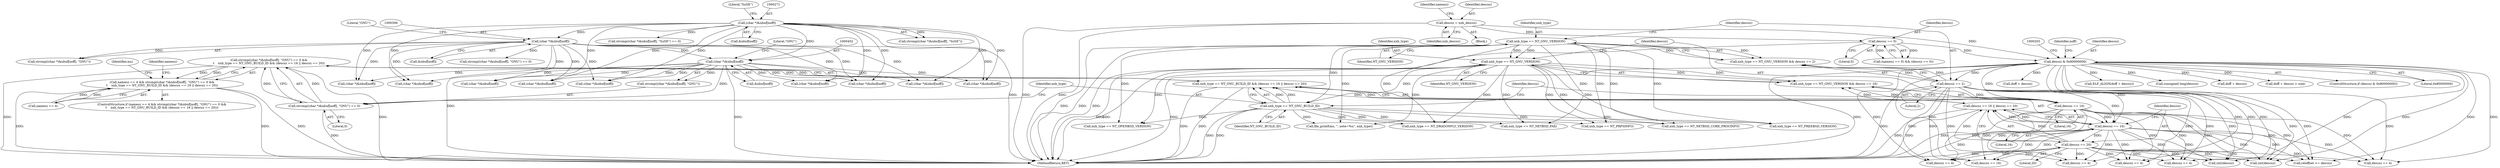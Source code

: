 digraph "0_file_39c7ac1106be844a5296d3eb5971946cc09ffda0@API" {
"1000448" [label="(Call,strcmp((char *)&nbuf[noff], \"GNU\") == 0 &&\n\t    xnh_type == NT_GNU_BUILD_ID && (descsz == 16 || descsz == 20))"];
"1000449" [label="(Call,strcmp((char *)&nbuf[noff], \"GNU\") == 0)"];
"1000451" [label="(Call,(char *)&nbuf[noff])"];
"1000305" [label="(Call,(char *)&nbuf[noff])"];
"1000270" [label="(Call,(char *)&nbuf[noff])"];
"1000459" [label="(Call,xnh_type == NT_GNU_BUILD_ID && (descsz == 16 || descsz == 20))"];
"1000460" [label="(Call,xnh_type == NT_GNU_BUILD_ID)"];
"1000314" [label="(Call,xnh_type == NT_GNU_VERSION)"];
"1000279" [label="(Call,xnh_type == NT_GNU_VERSION)"];
"1000463" [label="(Call,descsz == 16 || descsz == 20)"];
"1000464" [label="(Call,descsz == 16)"];
"1000317" [label="(Call,descsz == 16)"];
"1000282" [label="(Call,descsz == 2)"];
"1000198" [label="(Call,descsz & 0x80000000)"];
"1000163" [label="(Call,descsz = xnh_descsz)"];
"1000171" [label="(Call,descsz == 0)"];
"1000467" [label="(Call,descsz == 20)"];
"1000444" [label="(Call,namesz == 4 && strcmp((char *)&nbuf[noff], \"GNU\") == 0 &&\n\t    xnh_type == NT_GNU_BUILD_ID && (descsz == 16 || descsz == 20))"];
"1000624" [label="(Call,(char *)&nbuf[noff])"];
"1000465" [label="(Identifier,descsz)"];
"1000281" [label="(Identifier,NT_GNU_VERSION)"];
"1000449" [label="(Call,strcmp((char *)&nbuf[noff], \"GNU\") == 0)"];
"1000272" [label="(Call,&nbuf[noff])"];
"1000282" [label="(Call,descsz == 2)"];
"1000468" [label="(Identifier,descsz)"];
"1000314" [label="(Call,xnh_type == NT_GNU_VERSION)"];
"1000462" [label="(Identifier,NT_GNU_BUILD_ID)"];
"1000756" [label="(Call,(char *)&nbuf[noff])"];
"1000317" [label="(Call,descsz == 16)"];
"1000169" [label="(Identifier,namesz)"];
"1000906" [label="(Call,(char *)&nbuf[noff])"];
"1000458" [label="(Literal,0)"];
"1000280" [label="(Identifier,xnh_type)"];
"1000198" [label="(Call,descsz & 0x80000000)"];
"1000638" [label="(Call,descsz == 4)"];
"1000276" [label="(Literal,\"SuSE\")"];
"1000318" [label="(Identifier,descsz)"];
"1000804" [label="(Call,xnh_type == NT_DRAGONFLY_VERSION)"];
"1000213" [label="(Identifier,noff)"];
"1000872" [label="(Call,(char *)&nbuf[noff])"];
"1000445" [label="(Call,namesz == 4)"];
"1000699" [label="(Call,file_printf(ms, \", note=%u\", xnh_type))"];
"1000163" [label="(Call,descsz = xnh_descsz)"];
"1000284" [label="(Literal,2)"];
"1001093" [label="(Call,reloffset >= descsz)"];
"1000233" [label="(Call,doff + descsz)"];
"1000232" [label="(Call,ELF_ALIGN(doff + descsz))"];
"1000469" [label="(Literal,20)"];
"1000717" [label="(Call,(char *)&nbuf[noff])"];
"1000450" [label="(Call,strcmp((char *)&nbuf[noff], \"GNU\"))"];
"1000305" [label="(Call,(char *)&nbuf[noff])"];
"1000542" [label="(Call,descsz == 4)"];
"1000768" [label="(Call,descsz == 4)"];
"1000207" [label="(Call,(unsigned long)descsz)"];
"1000238" [label="(Call,doff + descsz)"];
"1000199" [label="(Identifier,descsz)"];
"1000303" [label="(Call,strcmp((char *)&nbuf[noff], \"GNU\") == 0)"];
"1000463" [label="(Call,descsz == 16 || descsz == 20)"];
"1000662" [label="(Call,(int)descsz)"];
"1000269" [label="(Call,strcmp((char *)&nbuf[noff], \"SuSE\"))"];
"1000171" [label="(Call,descsz == 0)"];
"1000460" [label="(Call,xnh_type == NT_GNU_BUILD_ID)"];
"1000279" [label="(Call,xnh_type == NT_GNU_VERSION)"];
"1000459" [label="(Call,xnh_type == NT_GNU_BUILD_ID && (descsz == 16 || descsz == 20))"];
"1000682" [label="(Call,(int)descsz)"];
"1000925" [label="(Call,(char *)&nbuf[noff])"];
"1000457" [label="(Literal,\"GNU\")"];
"1000283" [label="(Identifier,descsz)"];
"1000268" [label="(Call,strcmp((char *)&nbuf[noff], \"SuSE\") == 0)"];
"1000237" [label="(Call,doff + descsz > size)"];
"1000315" [label="(Identifier,xnh_type)"];
"1000443" [label="(ControlStructure,if (namesz == 4 && strcmp((char *)&nbuf[noff], \"GNU\") == 0 &&\n\t    xnh_type == NT_GNU_BUILD_ID && (descsz == 16 || descsz == 20)))"];
"1000539" [label="(Call,xnh_type == NT_NETBSD_PAX)"];
"1000173" [label="(Literal,0)"];
"1000466" [label="(Literal,16)"];
"1000270" [label="(Call,(char *)&nbuf[noff])"];
"1000464" [label="(Call,descsz == 16)"];
"1000164" [label="(Identifier,descsz)"];
"1000311" [label="(Literal,\"GNU\")"];
"1001237" [label="(MethodReturn,RET)"];
"1000165" [label="(Identifier,xnh_descsz)"];
"1000530" [label="(Call,(char *)&nbuf[noff])"];
"1000197" [label="(ControlStructure,if (descsz & 0x80000000))"];
"1000731" [label="(Call,descsz == 4)"];
"1000479" [label="(Call,descsz == 16)"];
"1001036" [label="(Call,xnh_type == NT_PRPSINFO)"];
"1000304" [label="(Call,strcmp((char *)&nbuf[noff], \"GNU\"))"];
"1000167" [label="(Call,(namesz == 0) && (descsz == 0))"];
"1000307" [label="(Call,&nbuf[noff])"];
"1000451" [label="(Call,(char *)&nbuf[noff])"];
"1000476" [label="(Identifier,ms)"];
"1000795" [label="(Call,(char *)&nbuf[noff])"];
"1000981" [label="(Call,xnh_type == NT_NETBSD_CORE_PROCINFO)"];
"1000200" [label="(Literal,0x80000000)"];
"1000316" [label="(Identifier,NT_GNU_VERSION)"];
"1000319" [label="(Literal,16)"];
"1000467" [label="(Call,descsz == 20)"];
"1000807" [label="(Call,descsz == 4)"];
"1000525" [label="(Identifier,namesz)"];
"1000313" [label="(Call,xnh_type == NT_GNU_VERSION && descsz == 16)"];
"1000728" [label="(Call,xnh_type == NT_FREEBSD_VERSION)"];
"1000448" [label="(Call,strcmp((char *)&nbuf[noff], \"GNU\") == 0 &&\n\t    xnh_type == NT_GNU_BUILD_ID && (descsz == 16 || descsz == 20))"];
"1000125" [label="(Block,)"];
"1000461" [label="(Identifier,xnh_type)"];
"1000453" [label="(Call,&nbuf[noff])"];
"1000444" [label="(Call,namesz == 4 && strcmp((char *)&nbuf[noff], \"GNU\") == 0 &&\n\t    xnh_type == NT_GNU_BUILD_ID && (descsz == 16 || descsz == 20))"];
"1000278" [label="(Call,xnh_type == NT_GNU_VERSION && descsz == 2)"];
"1000765" [label="(Call,xnh_type == NT_OPENBSD_VERSION)"];
"1000172" [label="(Identifier,descsz)"];
"1000887" [label="(Call,(char *)&nbuf[noff])"];
"1000448" -> "1000444"  [label="AST: "];
"1000448" -> "1000449"  [label="CFG: "];
"1000448" -> "1000459"  [label="CFG: "];
"1000449" -> "1000448"  [label="AST: "];
"1000459" -> "1000448"  [label="AST: "];
"1000444" -> "1000448"  [label="CFG: "];
"1000448" -> "1001237"  [label="DDG: "];
"1000448" -> "1001237"  [label="DDG: "];
"1000448" -> "1000444"  [label="DDG: "];
"1000448" -> "1000444"  [label="DDG: "];
"1000449" -> "1000448"  [label="DDG: "];
"1000449" -> "1000448"  [label="DDG: "];
"1000459" -> "1000448"  [label="DDG: "];
"1000459" -> "1000448"  [label="DDG: "];
"1000449" -> "1000458"  [label="CFG: "];
"1000450" -> "1000449"  [label="AST: "];
"1000458" -> "1000449"  [label="AST: "];
"1000461" -> "1000449"  [label="CFG: "];
"1000449" -> "1001237"  [label="DDG: "];
"1000451" -> "1000449"  [label="DDG: "];
"1000451" -> "1000450"  [label="AST: "];
"1000451" -> "1000453"  [label="CFG: "];
"1000452" -> "1000451"  [label="AST: "];
"1000453" -> "1000451"  [label="AST: "];
"1000457" -> "1000451"  [label="CFG: "];
"1000451" -> "1001237"  [label="DDG: "];
"1000451" -> "1000450"  [label="DDG: "];
"1000305" -> "1000451"  [label="DDG: "];
"1000270" -> "1000451"  [label="DDG: "];
"1000451" -> "1000530"  [label="DDG: "];
"1000451" -> "1000624"  [label="DDG: "];
"1000451" -> "1000717"  [label="DDG: "];
"1000451" -> "1000756"  [label="DDG: "];
"1000451" -> "1000795"  [label="DDG: "];
"1000451" -> "1000872"  [label="DDG: "];
"1000451" -> "1000887"  [label="DDG: "];
"1000451" -> "1000906"  [label="DDG: "];
"1000451" -> "1000925"  [label="DDG: "];
"1000305" -> "1000304"  [label="AST: "];
"1000305" -> "1000307"  [label="CFG: "];
"1000306" -> "1000305"  [label="AST: "];
"1000307" -> "1000305"  [label="AST: "];
"1000311" -> "1000305"  [label="CFG: "];
"1000305" -> "1001237"  [label="DDG: "];
"1000305" -> "1000303"  [label="DDG: "];
"1000305" -> "1000304"  [label="DDG: "];
"1000270" -> "1000305"  [label="DDG: "];
"1000305" -> "1000530"  [label="DDG: "];
"1000305" -> "1000624"  [label="DDG: "];
"1000305" -> "1000717"  [label="DDG: "];
"1000305" -> "1000756"  [label="DDG: "];
"1000305" -> "1000795"  [label="DDG: "];
"1000305" -> "1000872"  [label="DDG: "];
"1000305" -> "1000887"  [label="DDG: "];
"1000305" -> "1000906"  [label="DDG: "];
"1000305" -> "1000925"  [label="DDG: "];
"1000270" -> "1000269"  [label="AST: "];
"1000270" -> "1000272"  [label="CFG: "];
"1000271" -> "1000270"  [label="AST: "];
"1000272" -> "1000270"  [label="AST: "];
"1000276" -> "1000270"  [label="CFG: "];
"1000270" -> "1001237"  [label="DDG: "];
"1000270" -> "1000268"  [label="DDG: "];
"1000270" -> "1000269"  [label="DDG: "];
"1000270" -> "1000530"  [label="DDG: "];
"1000270" -> "1000624"  [label="DDG: "];
"1000270" -> "1000717"  [label="DDG: "];
"1000270" -> "1000756"  [label="DDG: "];
"1000270" -> "1000795"  [label="DDG: "];
"1000270" -> "1000872"  [label="DDG: "];
"1000270" -> "1000887"  [label="DDG: "];
"1000270" -> "1000906"  [label="DDG: "];
"1000270" -> "1000925"  [label="DDG: "];
"1000459" -> "1000460"  [label="CFG: "];
"1000459" -> "1000463"  [label="CFG: "];
"1000460" -> "1000459"  [label="AST: "];
"1000463" -> "1000459"  [label="AST: "];
"1000459" -> "1001237"  [label="DDG: "];
"1000459" -> "1001237"  [label="DDG: "];
"1000460" -> "1000459"  [label="DDG: "];
"1000460" -> "1000459"  [label="DDG: "];
"1000463" -> "1000459"  [label="DDG: "];
"1000463" -> "1000459"  [label="DDG: "];
"1000460" -> "1000462"  [label="CFG: "];
"1000461" -> "1000460"  [label="AST: "];
"1000462" -> "1000460"  [label="AST: "];
"1000465" -> "1000460"  [label="CFG: "];
"1000460" -> "1001237"  [label="DDG: "];
"1000460" -> "1001237"  [label="DDG: "];
"1000314" -> "1000460"  [label="DDG: "];
"1000279" -> "1000460"  [label="DDG: "];
"1000460" -> "1000539"  [label="DDG: "];
"1000460" -> "1000699"  [label="DDG: "];
"1000460" -> "1000728"  [label="DDG: "];
"1000460" -> "1000765"  [label="DDG: "];
"1000460" -> "1000804"  [label="DDG: "];
"1000460" -> "1000981"  [label="DDG: "];
"1000460" -> "1001036"  [label="DDG: "];
"1000314" -> "1000313"  [label="AST: "];
"1000314" -> "1000316"  [label="CFG: "];
"1000315" -> "1000314"  [label="AST: "];
"1000316" -> "1000314"  [label="AST: "];
"1000318" -> "1000314"  [label="CFG: "];
"1000313" -> "1000314"  [label="CFG: "];
"1000314" -> "1001237"  [label="DDG: "];
"1000314" -> "1001237"  [label="DDG: "];
"1000314" -> "1000313"  [label="DDG: "];
"1000314" -> "1000313"  [label="DDG: "];
"1000279" -> "1000314"  [label="DDG: "];
"1000279" -> "1000314"  [label="DDG: "];
"1000314" -> "1000539"  [label="DDG: "];
"1000314" -> "1000699"  [label="DDG: "];
"1000314" -> "1000728"  [label="DDG: "];
"1000314" -> "1000765"  [label="DDG: "];
"1000314" -> "1000804"  [label="DDG: "];
"1000314" -> "1000981"  [label="DDG: "];
"1000314" -> "1001036"  [label="DDG: "];
"1000279" -> "1000278"  [label="AST: "];
"1000279" -> "1000281"  [label="CFG: "];
"1000280" -> "1000279"  [label="AST: "];
"1000281" -> "1000279"  [label="AST: "];
"1000283" -> "1000279"  [label="CFG: "];
"1000278" -> "1000279"  [label="CFG: "];
"1000279" -> "1001237"  [label="DDG: "];
"1000279" -> "1001237"  [label="DDG: "];
"1000279" -> "1000278"  [label="DDG: "];
"1000279" -> "1000278"  [label="DDG: "];
"1000279" -> "1000539"  [label="DDG: "];
"1000279" -> "1000699"  [label="DDG: "];
"1000279" -> "1000728"  [label="DDG: "];
"1000279" -> "1000765"  [label="DDG: "];
"1000279" -> "1000804"  [label="DDG: "];
"1000279" -> "1000981"  [label="DDG: "];
"1000279" -> "1001036"  [label="DDG: "];
"1000463" -> "1000464"  [label="CFG: "];
"1000463" -> "1000467"  [label="CFG: "];
"1000464" -> "1000463"  [label="AST: "];
"1000467" -> "1000463"  [label="AST: "];
"1000463" -> "1001237"  [label="DDG: "];
"1000463" -> "1001237"  [label="DDG: "];
"1000464" -> "1000463"  [label="DDG: "];
"1000464" -> "1000463"  [label="DDG: "];
"1000467" -> "1000463"  [label="DDG: "];
"1000467" -> "1000463"  [label="DDG: "];
"1000464" -> "1000466"  [label="CFG: "];
"1000465" -> "1000464"  [label="AST: "];
"1000466" -> "1000464"  [label="AST: "];
"1000468" -> "1000464"  [label="CFG: "];
"1000464" -> "1001237"  [label="DDG: "];
"1000317" -> "1000464"  [label="DDG: "];
"1000282" -> "1000464"  [label="DDG: "];
"1000198" -> "1000464"  [label="DDG: "];
"1000464" -> "1000467"  [label="DDG: "];
"1000464" -> "1000479"  [label="DDG: "];
"1000464" -> "1000542"  [label="DDG: "];
"1000464" -> "1000638"  [label="DDG: "];
"1000464" -> "1000662"  [label="DDG: "];
"1000464" -> "1000682"  [label="DDG: "];
"1000464" -> "1000731"  [label="DDG: "];
"1000464" -> "1000768"  [label="DDG: "];
"1000464" -> "1000807"  [label="DDG: "];
"1000464" -> "1001093"  [label="DDG: "];
"1000317" -> "1000313"  [label="AST: "];
"1000317" -> "1000319"  [label="CFG: "];
"1000318" -> "1000317"  [label="AST: "];
"1000319" -> "1000317"  [label="AST: "];
"1000313" -> "1000317"  [label="CFG: "];
"1000317" -> "1001237"  [label="DDG: "];
"1000317" -> "1000313"  [label="DDG: "];
"1000317" -> "1000313"  [label="DDG: "];
"1000282" -> "1000317"  [label="DDG: "];
"1000198" -> "1000317"  [label="DDG: "];
"1000317" -> "1000479"  [label="DDG: "];
"1000317" -> "1000542"  [label="DDG: "];
"1000317" -> "1000638"  [label="DDG: "];
"1000317" -> "1000662"  [label="DDG: "];
"1000317" -> "1000682"  [label="DDG: "];
"1000317" -> "1000731"  [label="DDG: "];
"1000317" -> "1000768"  [label="DDG: "];
"1000317" -> "1000807"  [label="DDG: "];
"1000317" -> "1001093"  [label="DDG: "];
"1000282" -> "1000278"  [label="AST: "];
"1000282" -> "1000284"  [label="CFG: "];
"1000283" -> "1000282"  [label="AST: "];
"1000284" -> "1000282"  [label="AST: "];
"1000278" -> "1000282"  [label="CFG: "];
"1000282" -> "1001237"  [label="DDG: "];
"1000282" -> "1000278"  [label="DDG: "];
"1000282" -> "1000278"  [label="DDG: "];
"1000198" -> "1000282"  [label="DDG: "];
"1000282" -> "1000479"  [label="DDG: "];
"1000282" -> "1000542"  [label="DDG: "];
"1000282" -> "1000638"  [label="DDG: "];
"1000282" -> "1000662"  [label="DDG: "];
"1000282" -> "1000682"  [label="DDG: "];
"1000282" -> "1000731"  [label="DDG: "];
"1000282" -> "1000768"  [label="DDG: "];
"1000282" -> "1000807"  [label="DDG: "];
"1000282" -> "1001093"  [label="DDG: "];
"1000198" -> "1000197"  [label="AST: "];
"1000198" -> "1000200"  [label="CFG: "];
"1000199" -> "1000198"  [label="AST: "];
"1000200" -> "1000198"  [label="AST: "];
"1000203" -> "1000198"  [label="CFG: "];
"1000213" -> "1000198"  [label="CFG: "];
"1000198" -> "1001237"  [label="DDG: "];
"1000198" -> "1001237"  [label="DDG: "];
"1000163" -> "1000198"  [label="DDG: "];
"1000171" -> "1000198"  [label="DDG: "];
"1000198" -> "1000207"  [label="DDG: "];
"1000198" -> "1000232"  [label="DDG: "];
"1000198" -> "1000233"  [label="DDG: "];
"1000198" -> "1000237"  [label="DDG: "];
"1000198" -> "1000238"  [label="DDG: "];
"1000198" -> "1000479"  [label="DDG: "];
"1000198" -> "1000542"  [label="DDG: "];
"1000198" -> "1000638"  [label="DDG: "];
"1000198" -> "1000662"  [label="DDG: "];
"1000198" -> "1000682"  [label="DDG: "];
"1000198" -> "1000731"  [label="DDG: "];
"1000198" -> "1000768"  [label="DDG: "];
"1000198" -> "1000807"  [label="DDG: "];
"1000198" -> "1001093"  [label="DDG: "];
"1000163" -> "1000125"  [label="AST: "];
"1000163" -> "1000165"  [label="CFG: "];
"1000164" -> "1000163"  [label="AST: "];
"1000165" -> "1000163"  [label="AST: "];
"1000169" -> "1000163"  [label="CFG: "];
"1000163" -> "1001237"  [label="DDG: "];
"1000163" -> "1001237"  [label="DDG: "];
"1000163" -> "1000171"  [label="DDG: "];
"1000171" -> "1000167"  [label="AST: "];
"1000171" -> "1000173"  [label="CFG: "];
"1000172" -> "1000171"  [label="AST: "];
"1000173" -> "1000171"  [label="AST: "];
"1000167" -> "1000171"  [label="CFG: "];
"1000171" -> "1001237"  [label="DDG: "];
"1000171" -> "1000167"  [label="DDG: "];
"1000171" -> "1000167"  [label="DDG: "];
"1000467" -> "1000469"  [label="CFG: "];
"1000468" -> "1000467"  [label="AST: "];
"1000469" -> "1000467"  [label="AST: "];
"1000467" -> "1001237"  [label="DDG: "];
"1000467" -> "1000479"  [label="DDG: "];
"1000467" -> "1000542"  [label="DDG: "];
"1000467" -> "1000638"  [label="DDG: "];
"1000467" -> "1000662"  [label="DDG: "];
"1000467" -> "1000682"  [label="DDG: "];
"1000467" -> "1000731"  [label="DDG: "];
"1000467" -> "1000768"  [label="DDG: "];
"1000467" -> "1000807"  [label="DDG: "];
"1000467" -> "1001093"  [label="DDG: "];
"1000444" -> "1000443"  [label="AST: "];
"1000444" -> "1000445"  [label="CFG: "];
"1000445" -> "1000444"  [label="AST: "];
"1000476" -> "1000444"  [label="CFG: "];
"1000525" -> "1000444"  [label="CFG: "];
"1000444" -> "1001237"  [label="DDG: "];
"1000444" -> "1001237"  [label="DDG: "];
"1000444" -> "1001237"  [label="DDG: "];
"1000445" -> "1000444"  [label="DDG: "];
"1000445" -> "1000444"  [label="DDG: "];
}
